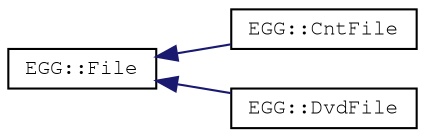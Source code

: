 digraph "Graphical Class Hierarchy"
{
 // LATEX_PDF_SIZE
  edge [fontname="FreeMono",fontsize="10",labelfontname="FreeMono",labelfontsize="10"];
  node [fontname="FreeMono",fontsize="10",shape=record];
  rankdir="LR";
  Node0 [label="EGG::File",height=0.2,width=0.4,color="black", fillcolor="white", style="filled",URL="$class_e_g_g_1_1_file.html",tooltip=" "];
  Node0 -> Node1 [dir="back",color="midnightblue",fontsize="10",style="solid",fontname="FreeMono"];
  Node1 [label="EGG::CntFile",height=0.2,width=0.4,color="black", fillcolor="white", style="filled",URL="$class_e_g_g_1_1_cnt_file.html",tooltip=" "];
  Node0 -> Node2 [dir="back",color="midnightblue",fontsize="10",style="solid",fontname="FreeMono"];
  Node2 [label="EGG::DvdFile",height=0.2,width=0.4,color="black", fillcolor="white", style="filled",URL="$class_e_g_g_1_1_dvd_file.html",tooltip=" "];
}
